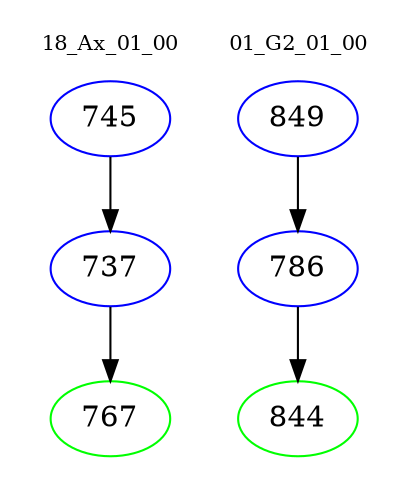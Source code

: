 digraph{
subgraph cluster_0 {
color = white
label = "18_Ax_01_00";
fontsize=10;
T0_745 [label="745", color="blue"]
T0_745 -> T0_737 [color="black"]
T0_737 [label="737", color="blue"]
T0_737 -> T0_767 [color="black"]
T0_767 [label="767", color="green"]
}
subgraph cluster_1 {
color = white
label = "01_G2_01_00";
fontsize=10;
T1_849 [label="849", color="blue"]
T1_849 -> T1_786 [color="black"]
T1_786 [label="786", color="blue"]
T1_786 -> T1_844 [color="black"]
T1_844 [label="844", color="green"]
}
}

